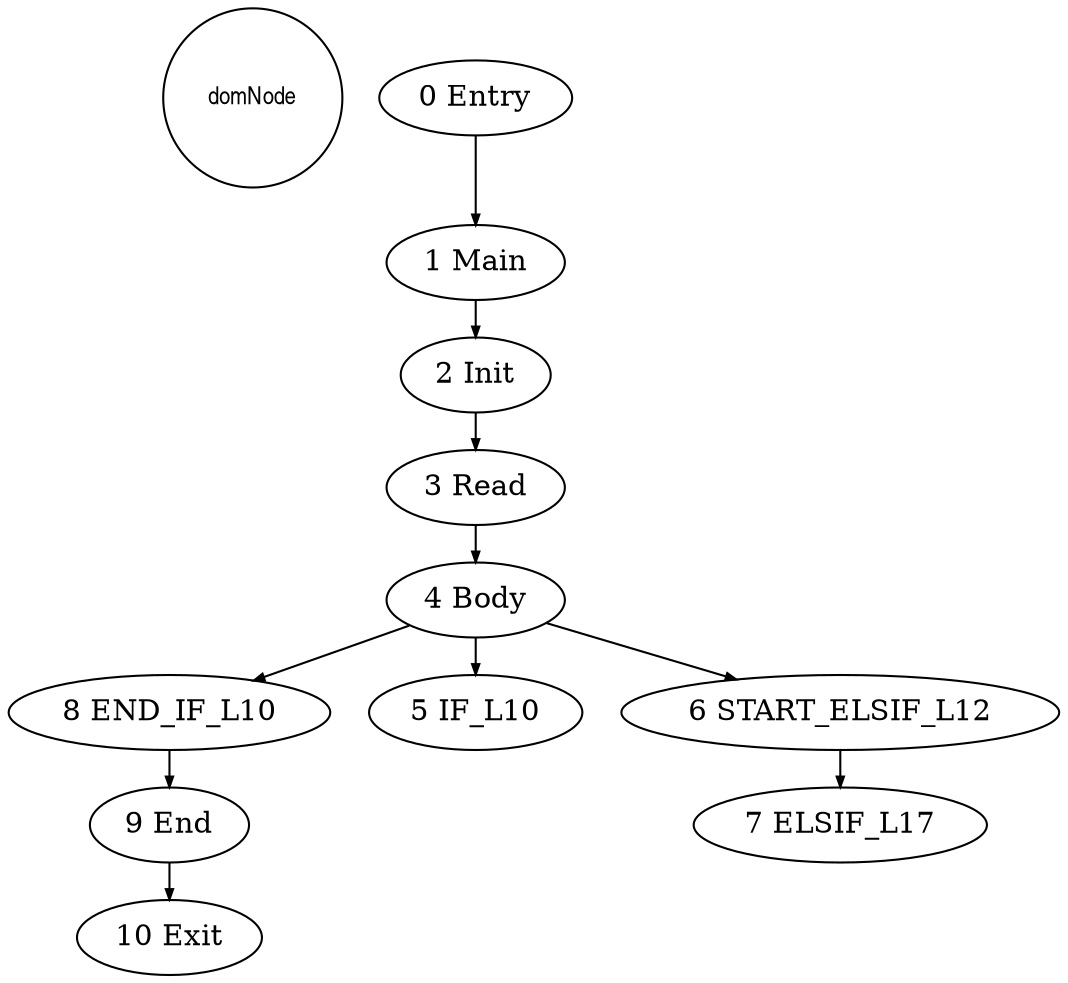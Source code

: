 digraph G {
  ranksep=.25;
  edge [arrowsize=.5]
  domNode [shape=circle, fontname="ArialNarrow",
        fontsize=12,  height=1.2];
  "4 Body"; "10 Exit"; "3 Read"; "0 Entry"; "8 END_IF_L10"; "2 Init"; "9 End"; "5 IF_L10"; "6 START_ELSIF_L12"; "7 ELSIF_L17"; "1 Main"; 
  "8 END_IF_L10" -> "9 End";
  "3 Read" -> "4 Body";
  "2 Init" -> "3 Read";
  "0 Entry" -> "1 Main";
  "6 START_ELSIF_L12" -> "7 ELSIF_L17";
  "9 End" -> "10 Exit";
  "4 Body" -> "5 IF_L10";
  "4 Body" -> "6 START_ELSIF_L12";
  "4 Body" -> "8 END_IF_L10";
  "1 Main" -> "2 Init";
}
